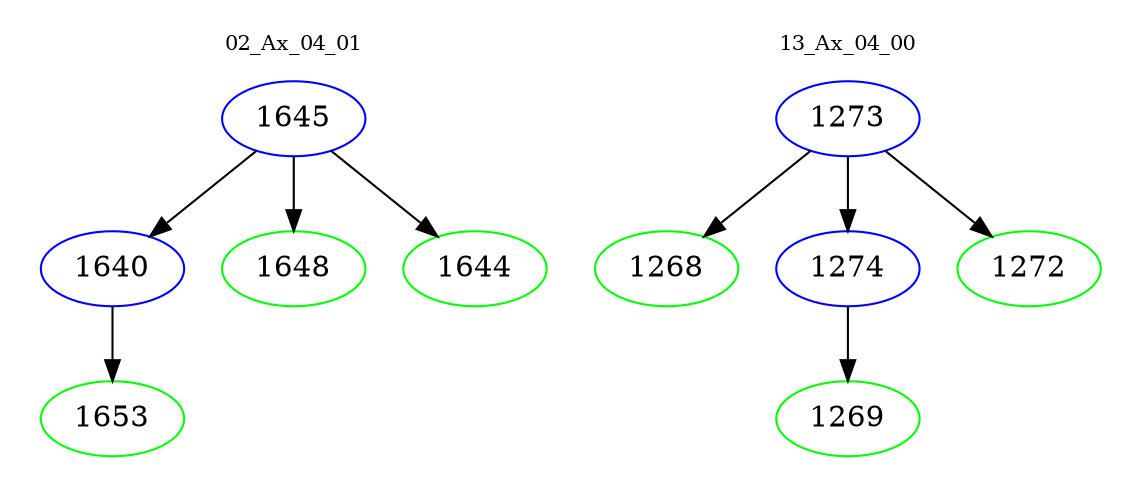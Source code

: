 digraph{
subgraph cluster_0 {
color = white
label = "02_Ax_04_01";
fontsize=10;
T0_1645 [label="1645", color="blue"]
T0_1645 -> T0_1640 [color="black"]
T0_1640 [label="1640", color="blue"]
T0_1640 -> T0_1653 [color="black"]
T0_1653 [label="1653", color="green"]
T0_1645 -> T0_1648 [color="black"]
T0_1648 [label="1648", color="green"]
T0_1645 -> T0_1644 [color="black"]
T0_1644 [label="1644", color="green"]
}
subgraph cluster_1 {
color = white
label = "13_Ax_04_00";
fontsize=10;
T1_1273 [label="1273", color="blue"]
T1_1273 -> T1_1268 [color="black"]
T1_1268 [label="1268", color="green"]
T1_1273 -> T1_1274 [color="black"]
T1_1274 [label="1274", color="blue"]
T1_1274 -> T1_1269 [color="black"]
T1_1269 [label="1269", color="green"]
T1_1273 -> T1_1272 [color="black"]
T1_1272 [label="1272", color="green"]
}
}
